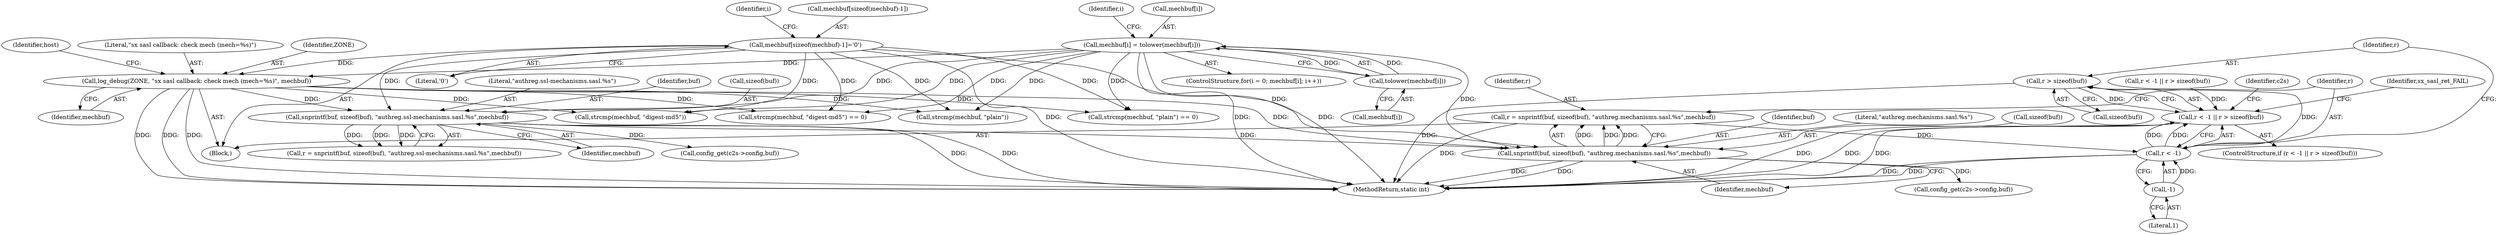 digraph "0_jabberd2_8416ae54ecefa670534f27a31db71d048b9c7f16@API" {
"1000743" [label="(Call,r > sizeof(buf))"];
"1000739" [label="(Call,r < -1)"];
"1000729" [label="(Call,r = snprintf(buf, sizeof(buf), \"authreg.mechanisms.sasl.%s\",mechbuf))"];
"1000731" [label="(Call,snprintf(buf, sizeof(buf), \"authreg.mechanisms.sasl.%s\",mechbuf))"];
"1000612" [label="(Call,mechbuf[i] = tolower(mechbuf[i]))"];
"1000616" [label="(Call,tolower(mechbuf[i]))"];
"1000595" [label="(Call,mechbuf[sizeof(mechbuf)-1]='\0')"];
"1000701" [label="(Call,snprintf(buf, sizeof(buf), \"authreg.ssl-mechanisms.sasl.%s\",mechbuf))"];
"1000620" [label="(Call,log_debug(ZONE, \"sx sasl callback: check mech (mech=%s)\", mechbuf))"];
"1000741" [label="(Call,-1)"];
"1000738" [label="(Call,r < -1 || r > sizeof(buf))"];
"1000708" [label="(Call,r < -1 || r > sizeof(buf))"];
"1000611" [label="(Identifier,i)"];
"1000605" [label="(Identifier,i)"];
"1000622" [label="(Literal,\"sx sasl callback: check mech (mech=%s)\")"];
"1000731" [label="(Call,snprintf(buf, sizeof(buf), \"authreg.mechanisms.sasl.%s\",mechbuf))"];
"1000730" [label="(Identifier,r)"];
"1000651" [label="(Call,strcmp(mechbuf, \"digest-md5\"))"];
"1000603" [label="(ControlStructure,for(i = 0; mechbuf[i]; i++))"];
"1000621" [label="(Identifier,ZONE)"];
"1000736" [label="(Identifier,mechbuf)"];
"1000623" [label="(Identifier,mechbuf)"];
"1000753" [label="(Identifier,c2s)"];
"1000739" [label="(Call,r < -1)"];
"1000650" [label="(Call,strcmp(mechbuf, \"digest-md5\") == 0)"];
"1000706" [label="(Identifier,mechbuf)"];
"1000729" [label="(Call,r = snprintf(buf, sizeof(buf), \"authreg.mechanisms.sasl.%s\",mechbuf))"];
"1000617" [label="(Call,mechbuf[i])"];
"1000740" [label="(Identifier,r)"];
"1000616" [label="(Call,tolower(mechbuf[i]))"];
"1000705" [label="(Literal,\"authreg.ssl-mechanisms.sasl.%s\")"];
"1000613" [label="(Call,mechbuf[i])"];
"1000744" [label="(Identifier,r)"];
"1000701" [label="(Call,snprintf(buf, sizeof(buf), \"authreg.ssl-mechanisms.sasl.%s\",mechbuf))"];
"1000732" [label="(Identifier,buf)"];
"1000702" [label="(Identifier,buf)"];
"1000737" [label="(ControlStructure,if (r < -1 || r > sizeof(buf)))"];
"1000620" [label="(Call,log_debug(ZONE, \"sx sasl callback: check mech (mech=%s)\", mechbuf))"];
"1000669" [label="(Call,strcmp(mechbuf, \"plain\"))"];
"1000595" [label="(Call,mechbuf[sizeof(mechbuf)-1]='\0')"];
"1000596" [label="(Call,mechbuf[sizeof(mechbuf)-1])"];
"1000625" [label="(Identifier,host)"];
"1000738" [label="(Call,r < -1 || r > sizeof(buf))"];
"1000751" [label="(Call,config_get(c2s->config,buf))"];
"1000748" [label="(Identifier,sx_sasl_ret_FAIL)"];
"1000741" [label="(Call,-1)"];
"1000668" [label="(Call,strcmp(mechbuf, \"plain\") == 0)"];
"1000735" [label="(Literal,\"authreg.mechanisms.sasl.%s\")"];
"1000602" [label="(Literal,'\0')"];
"1000612" [label="(Call,mechbuf[i] = tolower(mechbuf[i]))"];
"1000699" [label="(Call,r = snprintf(buf, sizeof(buf), \"authreg.ssl-mechanisms.sasl.%s\",mechbuf))"];
"1000703" [label="(Call,sizeof(buf))"];
"1000742" [label="(Literal,1)"];
"1000167" [label="(Block,)"];
"1000721" [label="(Call,config_get(c2s->config,buf))"];
"1000745" [label="(Call,sizeof(buf))"];
"1000766" [label="(MethodReturn,static int)"];
"1000743" [label="(Call,r > sizeof(buf))"];
"1000733" [label="(Call,sizeof(buf))"];
"1000743" -> "1000738"  [label="AST: "];
"1000743" -> "1000745"  [label="CFG: "];
"1000744" -> "1000743"  [label="AST: "];
"1000745" -> "1000743"  [label="AST: "];
"1000738" -> "1000743"  [label="CFG: "];
"1000743" -> "1000766"  [label="DDG: "];
"1000743" -> "1000738"  [label="DDG: "];
"1000739" -> "1000743"  [label="DDG: "];
"1000739" -> "1000738"  [label="AST: "];
"1000739" -> "1000741"  [label="CFG: "];
"1000740" -> "1000739"  [label="AST: "];
"1000741" -> "1000739"  [label="AST: "];
"1000744" -> "1000739"  [label="CFG: "];
"1000738" -> "1000739"  [label="CFG: "];
"1000739" -> "1000766"  [label="DDG: "];
"1000739" -> "1000766"  [label="DDG: "];
"1000739" -> "1000738"  [label="DDG: "];
"1000739" -> "1000738"  [label="DDG: "];
"1000729" -> "1000739"  [label="DDG: "];
"1000741" -> "1000739"  [label="DDG: "];
"1000729" -> "1000167"  [label="AST: "];
"1000729" -> "1000731"  [label="CFG: "];
"1000730" -> "1000729"  [label="AST: "];
"1000731" -> "1000729"  [label="AST: "];
"1000740" -> "1000729"  [label="CFG: "];
"1000729" -> "1000766"  [label="DDG: "];
"1000731" -> "1000729"  [label="DDG: "];
"1000731" -> "1000729"  [label="DDG: "];
"1000731" -> "1000729"  [label="DDG: "];
"1000731" -> "1000736"  [label="CFG: "];
"1000732" -> "1000731"  [label="AST: "];
"1000733" -> "1000731"  [label="AST: "];
"1000735" -> "1000731"  [label="AST: "];
"1000736" -> "1000731"  [label="AST: "];
"1000731" -> "1000766"  [label="DDG: "];
"1000731" -> "1000766"  [label="DDG: "];
"1000612" -> "1000731"  [label="DDG: "];
"1000595" -> "1000731"  [label="DDG: "];
"1000701" -> "1000731"  [label="DDG: "];
"1000620" -> "1000731"  [label="DDG: "];
"1000731" -> "1000751"  [label="DDG: "];
"1000612" -> "1000603"  [label="AST: "];
"1000612" -> "1000616"  [label="CFG: "];
"1000613" -> "1000612"  [label="AST: "];
"1000616" -> "1000612"  [label="AST: "];
"1000611" -> "1000612"  [label="CFG: "];
"1000612" -> "1000766"  [label="DDG: "];
"1000612" -> "1000766"  [label="DDG: "];
"1000616" -> "1000612"  [label="DDG: "];
"1000612" -> "1000616"  [label="DDG: "];
"1000612" -> "1000620"  [label="DDG: "];
"1000612" -> "1000650"  [label="DDG: "];
"1000612" -> "1000651"  [label="DDG: "];
"1000612" -> "1000668"  [label="DDG: "];
"1000612" -> "1000669"  [label="DDG: "];
"1000612" -> "1000701"  [label="DDG: "];
"1000616" -> "1000617"  [label="CFG: "];
"1000617" -> "1000616"  [label="AST: "];
"1000595" -> "1000167"  [label="AST: "];
"1000595" -> "1000602"  [label="CFG: "];
"1000596" -> "1000595"  [label="AST: "];
"1000602" -> "1000595"  [label="AST: "];
"1000605" -> "1000595"  [label="CFG: "];
"1000595" -> "1000766"  [label="DDG: "];
"1000595" -> "1000620"  [label="DDG: "];
"1000595" -> "1000650"  [label="DDG: "];
"1000595" -> "1000651"  [label="DDG: "];
"1000595" -> "1000668"  [label="DDG: "];
"1000595" -> "1000669"  [label="DDG: "];
"1000595" -> "1000701"  [label="DDG: "];
"1000701" -> "1000699"  [label="AST: "];
"1000701" -> "1000706"  [label="CFG: "];
"1000702" -> "1000701"  [label="AST: "];
"1000703" -> "1000701"  [label="AST: "];
"1000705" -> "1000701"  [label="AST: "];
"1000706" -> "1000701"  [label="AST: "];
"1000699" -> "1000701"  [label="CFG: "];
"1000701" -> "1000766"  [label="DDG: "];
"1000701" -> "1000766"  [label="DDG: "];
"1000701" -> "1000699"  [label="DDG: "];
"1000701" -> "1000699"  [label="DDG: "];
"1000701" -> "1000699"  [label="DDG: "];
"1000620" -> "1000701"  [label="DDG: "];
"1000701" -> "1000721"  [label="DDG: "];
"1000620" -> "1000167"  [label="AST: "];
"1000620" -> "1000623"  [label="CFG: "];
"1000621" -> "1000620"  [label="AST: "];
"1000622" -> "1000620"  [label="AST: "];
"1000623" -> "1000620"  [label="AST: "];
"1000625" -> "1000620"  [label="CFG: "];
"1000620" -> "1000766"  [label="DDG: "];
"1000620" -> "1000766"  [label="DDG: "];
"1000620" -> "1000766"  [label="DDG: "];
"1000620" -> "1000650"  [label="DDG: "];
"1000620" -> "1000651"  [label="DDG: "];
"1000620" -> "1000668"  [label="DDG: "];
"1000620" -> "1000669"  [label="DDG: "];
"1000741" -> "1000742"  [label="CFG: "];
"1000742" -> "1000741"  [label="AST: "];
"1000738" -> "1000737"  [label="AST: "];
"1000748" -> "1000738"  [label="CFG: "];
"1000753" -> "1000738"  [label="CFG: "];
"1000738" -> "1000766"  [label="DDG: "];
"1000738" -> "1000766"  [label="DDG: "];
"1000738" -> "1000766"  [label="DDG: "];
"1000708" -> "1000738"  [label="DDG: "];
}
